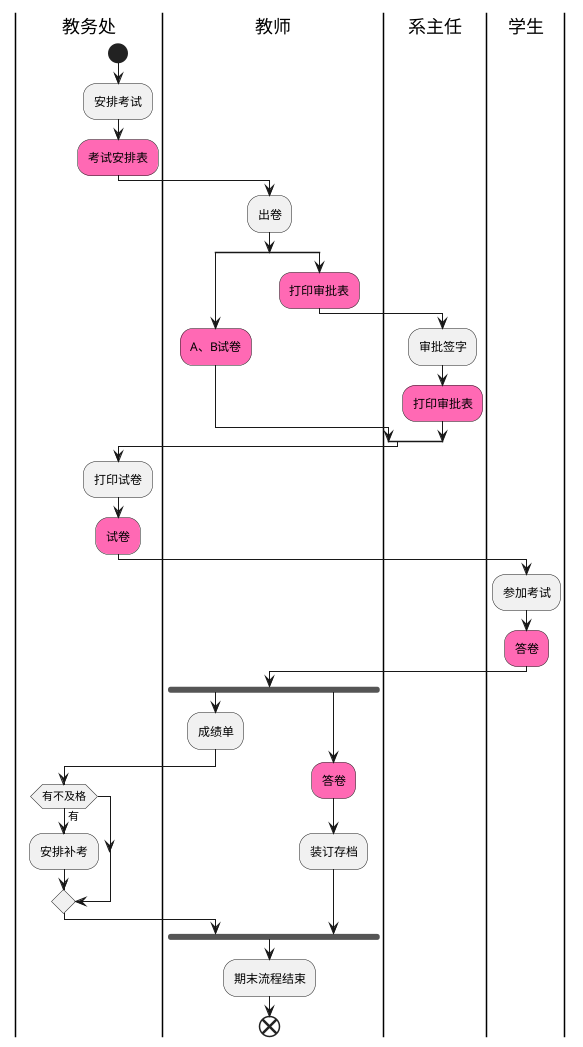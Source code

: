 @startuml
|教务处|
start
:安排考试;
#HotPink:考试安排表;
|教师|
:出卷;
split
#HotPink:A、B试卷;
split again
#HotPink:打印审批表;

|系主任|
:审批签字;
#HotPink:打印审批表;
endsplit
|教务处|
:打印试卷;
#HotPink:试卷;
|学生|
:参加考试;
#HotPink:答卷;
|教师|
fork
    :成绩单;
    |教务处|
    if(有不及格) then(有)
        :安排补考;
     endif
forkagain
|教师|
    #HotPink:答卷;
    :装订存档;
endfork
:期末流程结束;
end

@enduml

